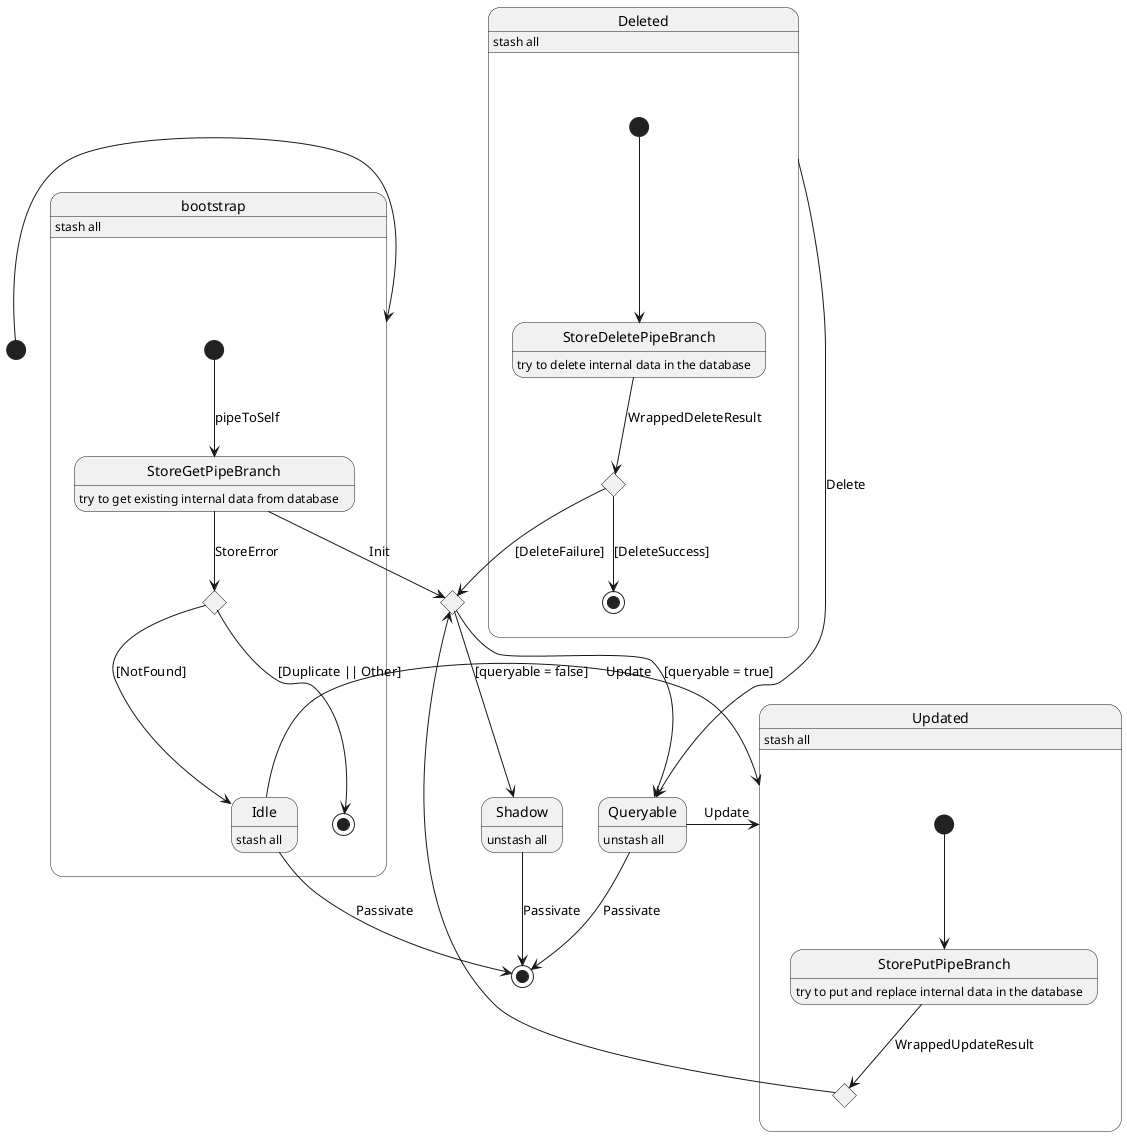 @startuml fusion-org-v1

[*] -> bootstrap

state bootstrap <<sdlreceive>> {
    bootstrap : stash all
    state "StoreGetPipeBranch" as sgpb
    sgpb : try to get existing internal data from database
    [*] --> sgpb : pipeToSelf
    state sgpResultb <<choice>>
    sgpb --> sgpResultb : StoreError
    sgpResultb --> [*] : [Duplicate || Other]
    sgpResultb --> Idle : [NotFound]
}

state Idle {
    Idle : stash all
}

Idle -> Updated : Update

state ib <<choice>>

sgpb --> ib : Init
ib --> Shadow : [queryable = false]
Shadow : unstash all
ib --> Queryable : [queryable = true]
Queryable : unstash all

state Updated  {
    Updated : stash all
    state "StorePutPipeBranch" as sppb
    sppb : try to put and replace internal data in the database
    [*] --> sppb
    state sppResultb <<choice>>
    sppb --> sppResultb : WrappedUpdateResult
    sppResultb --> ib
}

Queryable -> Updated : Update

state Deleted {
    Deleted : stash all
    state "StoreDeletePipeBranch" as srpb
    srpb : try to delete internal data in the database
    [*] --> srpb
    state srpResultb <<choice>>
    srpb --> srpResultb : WrappedDeleteResult
    srpResultb --> ib : [DeleteFailure]
    srpResultb --> [*] : [DeleteSuccess]
}

Deleted -> Queryable : Delete

Shadow --> [*] : Passivate
Queryable --> [*] : Passivate
Idle --> [*] : Passivate

' bootstrap --> init : StoreError

' state "InitialState" as init
' init : stash all

' bootstrap --> init : StoreSuccess

' state c1 <<choice>>

' init --> c1
' c1 --> Shadow : [queryable = false]
' Shadow : unstash all
' c1 --> Queryable : [queryable = true]
' Queryable : unstash all

' state j1 <<join>>
' Shadow --> j1 : shutdown
' Queryable --> j1 : shutdown

' j1 --> [*]

@enduml